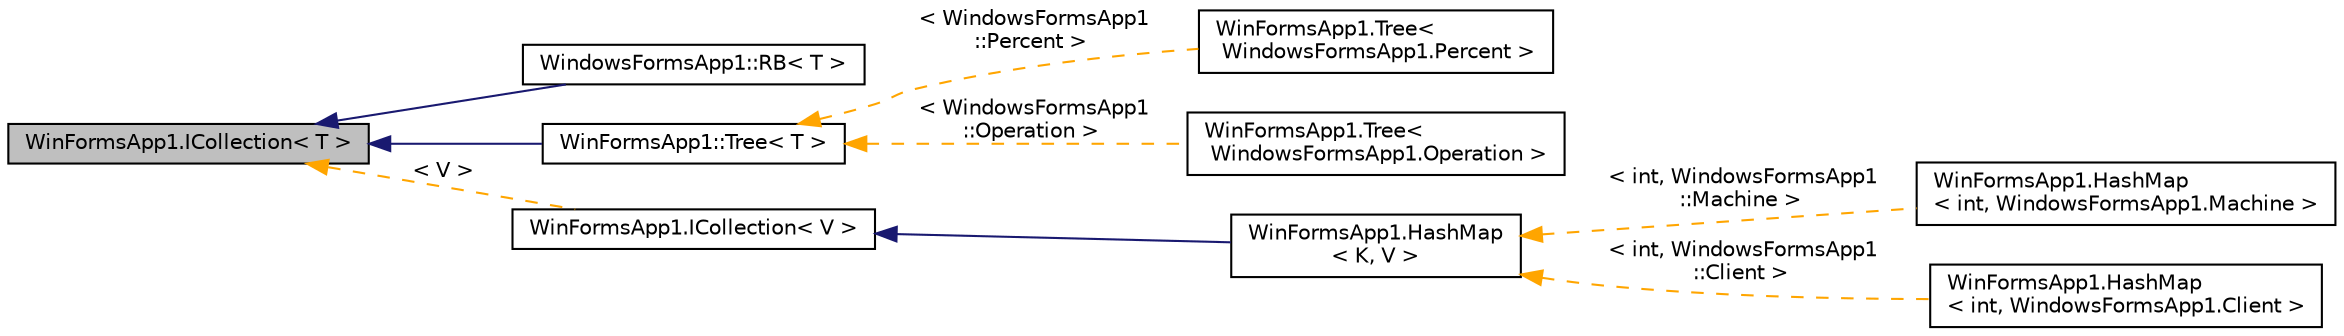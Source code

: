 digraph "WinFormsApp1.ICollection&lt; T &gt;"
{
 // LATEX_PDF_SIZE
  edge [fontname="Helvetica",fontsize="10",labelfontname="Helvetica",labelfontsize="10"];
  node [fontname="Helvetica",fontsize="10",shape=record];
  rankdir="LR";
  Node1 [label="WinFormsApp1.ICollection\< T \>",height=0.2,width=0.4,color="black", fillcolor="grey75", style="filled", fontcolor="black",tooltip=" "];
  Node1 -> Node2 [dir="back",color="midnightblue",fontsize="10",style="solid",fontname="Helvetica"];
  Node2 [label="WindowsFormsApp1::RB\< T \>",height=0.2,width=0.4,color="black", fillcolor="white", style="filled",URL="$class_windows_forms_app1_1_1_r_b.html",tooltip=" "];
  Node1 -> Node3 [dir="back",color="midnightblue",fontsize="10",style="solid",fontname="Helvetica"];
  Node3 [label="WinFormsApp1::Tree\< T \>",height=0.2,width=0.4,color="black", fillcolor="white", style="filled",URL="$class_win_forms_app1_1_1_tree.html",tooltip=" "];
  Node3 -> Node4 [dir="back",color="orange",fontsize="10",style="dashed",label=" \< WindowsFormsApp1\l::Percent \>" ,fontname="Helvetica"];
  Node4 [label="WinFormsApp1.Tree\<\l WindowsFormsApp1.Percent \>",height=0.2,width=0.4,color="black", fillcolor="white", style="filled",URL="$class_win_forms_app1_1_1_tree.html",tooltip=" "];
  Node3 -> Node5 [dir="back",color="orange",fontsize="10",style="dashed",label=" \< WindowsFormsApp1\l::Operation \>" ,fontname="Helvetica"];
  Node5 [label="WinFormsApp1.Tree\<\l WindowsFormsApp1.Operation \>",height=0.2,width=0.4,color="black", fillcolor="white", style="filled",URL="$class_win_forms_app1_1_1_tree.html",tooltip=" "];
  Node1 -> Node6 [dir="back",color="orange",fontsize="10",style="dashed",label=" \< V \>" ,fontname="Helvetica"];
  Node6 [label="WinFormsApp1.ICollection\< V \>",height=0.2,width=0.4,color="black", fillcolor="white", style="filled",URL="$interface_win_forms_app1_1_1_i_collection.html",tooltip=" "];
  Node6 -> Node7 [dir="back",color="midnightblue",fontsize="10",style="solid",fontname="Helvetica"];
  Node7 [label="WinFormsApp1.HashMap\l\< K, V \>",height=0.2,width=0.4,color="black", fillcolor="white", style="filled",URL="$class_win_forms_app1_1_1_hash_map.html",tooltip=" "];
  Node7 -> Node8 [dir="back",color="orange",fontsize="10",style="dashed",label=" \< int, WindowsFormsApp1\l::Machine \>" ,fontname="Helvetica"];
  Node8 [label="WinFormsApp1.HashMap\l\< int, WindowsFormsApp1.Machine \>",height=0.2,width=0.4,color="black", fillcolor="white", style="filled",URL="$class_win_forms_app1_1_1_hash_map.html",tooltip=" "];
  Node7 -> Node9 [dir="back",color="orange",fontsize="10",style="dashed",label=" \< int, WindowsFormsApp1\l::Client \>" ,fontname="Helvetica"];
  Node9 [label="WinFormsApp1.HashMap\l\< int, WindowsFormsApp1.Client \>",height=0.2,width=0.4,color="black", fillcolor="white", style="filled",URL="$class_win_forms_app1_1_1_hash_map.html",tooltip=" "];
}
